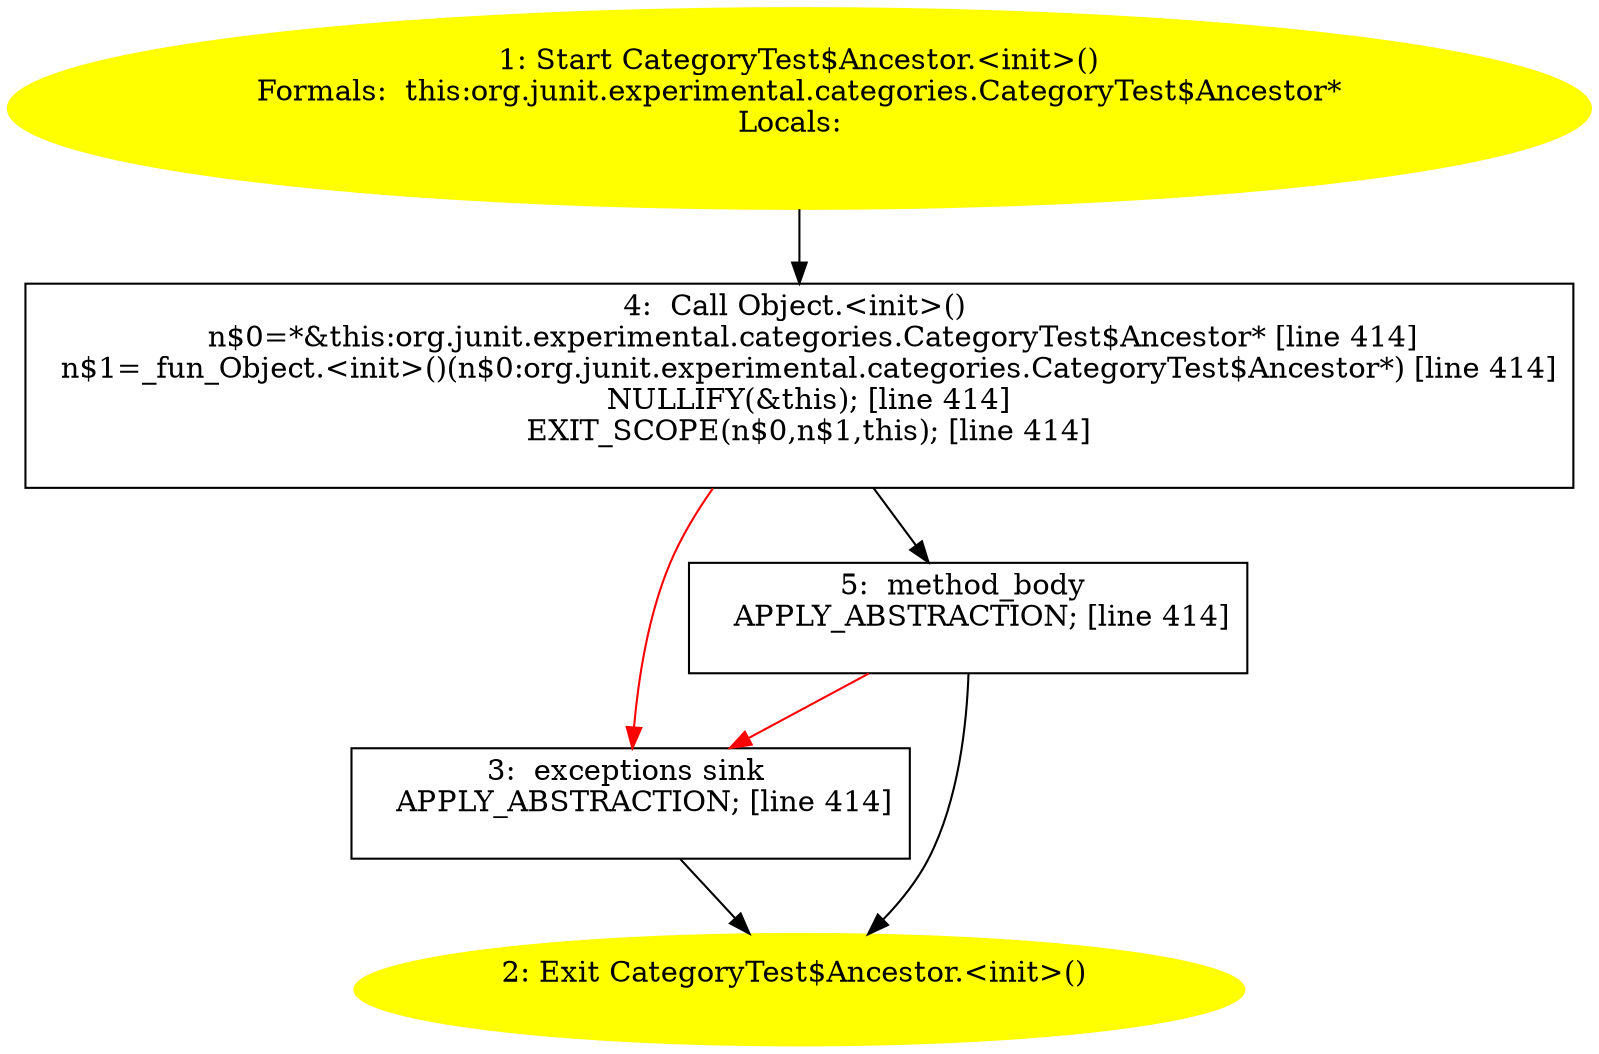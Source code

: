 /* @generated */
digraph cfg {
"org.junit.experimental.categories.CategoryTest$Ancestor.<init>().85c755c93e35b175061e6fefb97190ce_1" [label="1: Start CategoryTest$Ancestor.<init>()\nFormals:  this:org.junit.experimental.categories.CategoryTest$Ancestor*\nLocals:  \n  " color=yellow style=filled]
	

	 "org.junit.experimental.categories.CategoryTest$Ancestor.<init>().85c755c93e35b175061e6fefb97190ce_1" -> "org.junit.experimental.categories.CategoryTest$Ancestor.<init>().85c755c93e35b175061e6fefb97190ce_4" ;
"org.junit.experimental.categories.CategoryTest$Ancestor.<init>().85c755c93e35b175061e6fefb97190ce_2" [label="2: Exit CategoryTest$Ancestor.<init>() \n  " color=yellow style=filled]
	

"org.junit.experimental.categories.CategoryTest$Ancestor.<init>().85c755c93e35b175061e6fefb97190ce_3" [label="3:  exceptions sink \n   APPLY_ABSTRACTION; [line 414]\n " shape="box"]
	

	 "org.junit.experimental.categories.CategoryTest$Ancestor.<init>().85c755c93e35b175061e6fefb97190ce_3" -> "org.junit.experimental.categories.CategoryTest$Ancestor.<init>().85c755c93e35b175061e6fefb97190ce_2" ;
"org.junit.experimental.categories.CategoryTest$Ancestor.<init>().85c755c93e35b175061e6fefb97190ce_4" [label="4:  Call Object.<init>() \n   n$0=*&this:org.junit.experimental.categories.CategoryTest$Ancestor* [line 414]\n  n$1=_fun_Object.<init>()(n$0:org.junit.experimental.categories.CategoryTest$Ancestor*) [line 414]\n  NULLIFY(&this); [line 414]\n  EXIT_SCOPE(n$0,n$1,this); [line 414]\n " shape="box"]
	

	 "org.junit.experimental.categories.CategoryTest$Ancestor.<init>().85c755c93e35b175061e6fefb97190ce_4" -> "org.junit.experimental.categories.CategoryTest$Ancestor.<init>().85c755c93e35b175061e6fefb97190ce_5" ;
	 "org.junit.experimental.categories.CategoryTest$Ancestor.<init>().85c755c93e35b175061e6fefb97190ce_4" -> "org.junit.experimental.categories.CategoryTest$Ancestor.<init>().85c755c93e35b175061e6fefb97190ce_3" [color="red" ];
"org.junit.experimental.categories.CategoryTest$Ancestor.<init>().85c755c93e35b175061e6fefb97190ce_5" [label="5:  method_body \n   APPLY_ABSTRACTION; [line 414]\n " shape="box"]
	

	 "org.junit.experimental.categories.CategoryTest$Ancestor.<init>().85c755c93e35b175061e6fefb97190ce_5" -> "org.junit.experimental.categories.CategoryTest$Ancestor.<init>().85c755c93e35b175061e6fefb97190ce_2" ;
	 "org.junit.experimental.categories.CategoryTest$Ancestor.<init>().85c755c93e35b175061e6fefb97190ce_5" -> "org.junit.experimental.categories.CategoryTest$Ancestor.<init>().85c755c93e35b175061e6fefb97190ce_3" [color="red" ];
}
